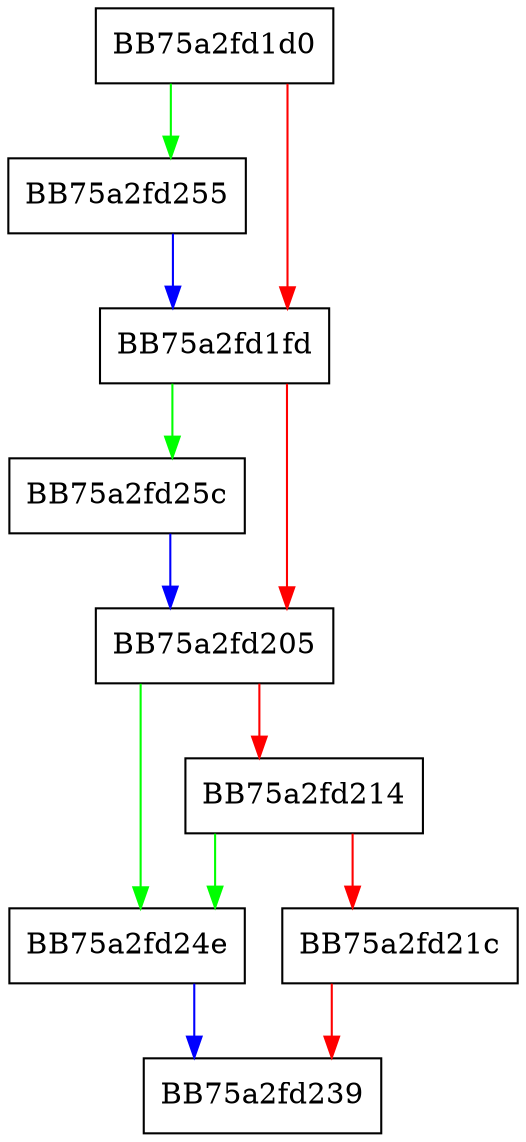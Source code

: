 digraph RpfAPI_GetContextualDataLong {
  node [shape="box"];
  graph [splines=ortho];
  BB75a2fd1d0 -> BB75a2fd255 [color="green"];
  BB75a2fd1d0 -> BB75a2fd1fd [color="red"];
  BB75a2fd1fd -> BB75a2fd25c [color="green"];
  BB75a2fd1fd -> BB75a2fd205 [color="red"];
  BB75a2fd205 -> BB75a2fd24e [color="green"];
  BB75a2fd205 -> BB75a2fd214 [color="red"];
  BB75a2fd214 -> BB75a2fd24e [color="green"];
  BB75a2fd214 -> BB75a2fd21c [color="red"];
  BB75a2fd21c -> BB75a2fd239 [color="red"];
  BB75a2fd24e -> BB75a2fd239 [color="blue"];
  BB75a2fd255 -> BB75a2fd1fd [color="blue"];
  BB75a2fd25c -> BB75a2fd205 [color="blue"];
}